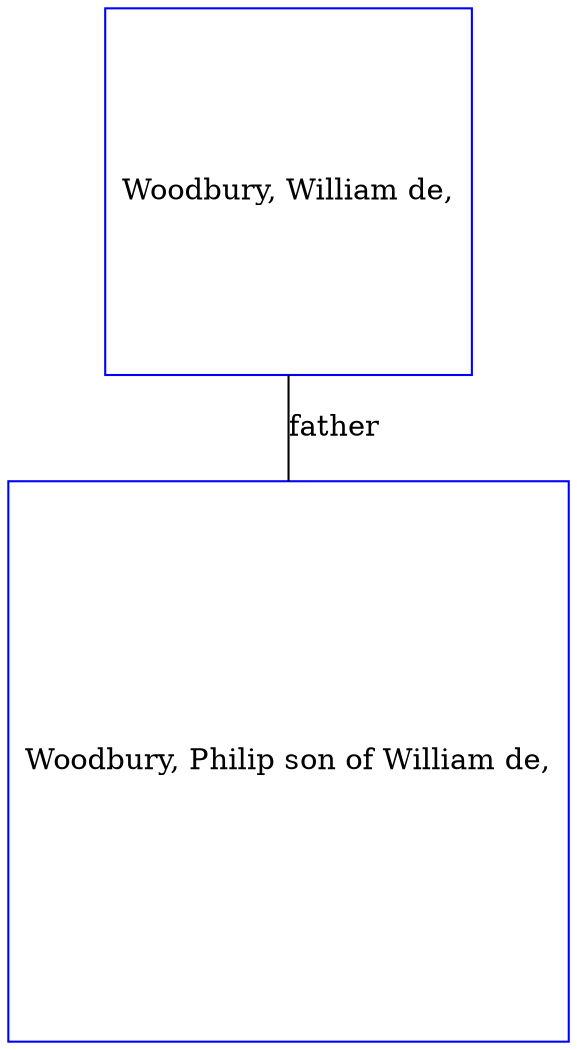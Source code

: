 digraph D {
    edge [dir=none];    node [shape=box];    "008882"   [label="Woodbury, William de,", shape=box, regular=1, color="blue"] ;
"008881"   [label="Woodbury, Philip son of William de,", shape=box, regular=1, color="blue"] ;
008882->008881 [label="father",arrowsize=0.0]; 
}